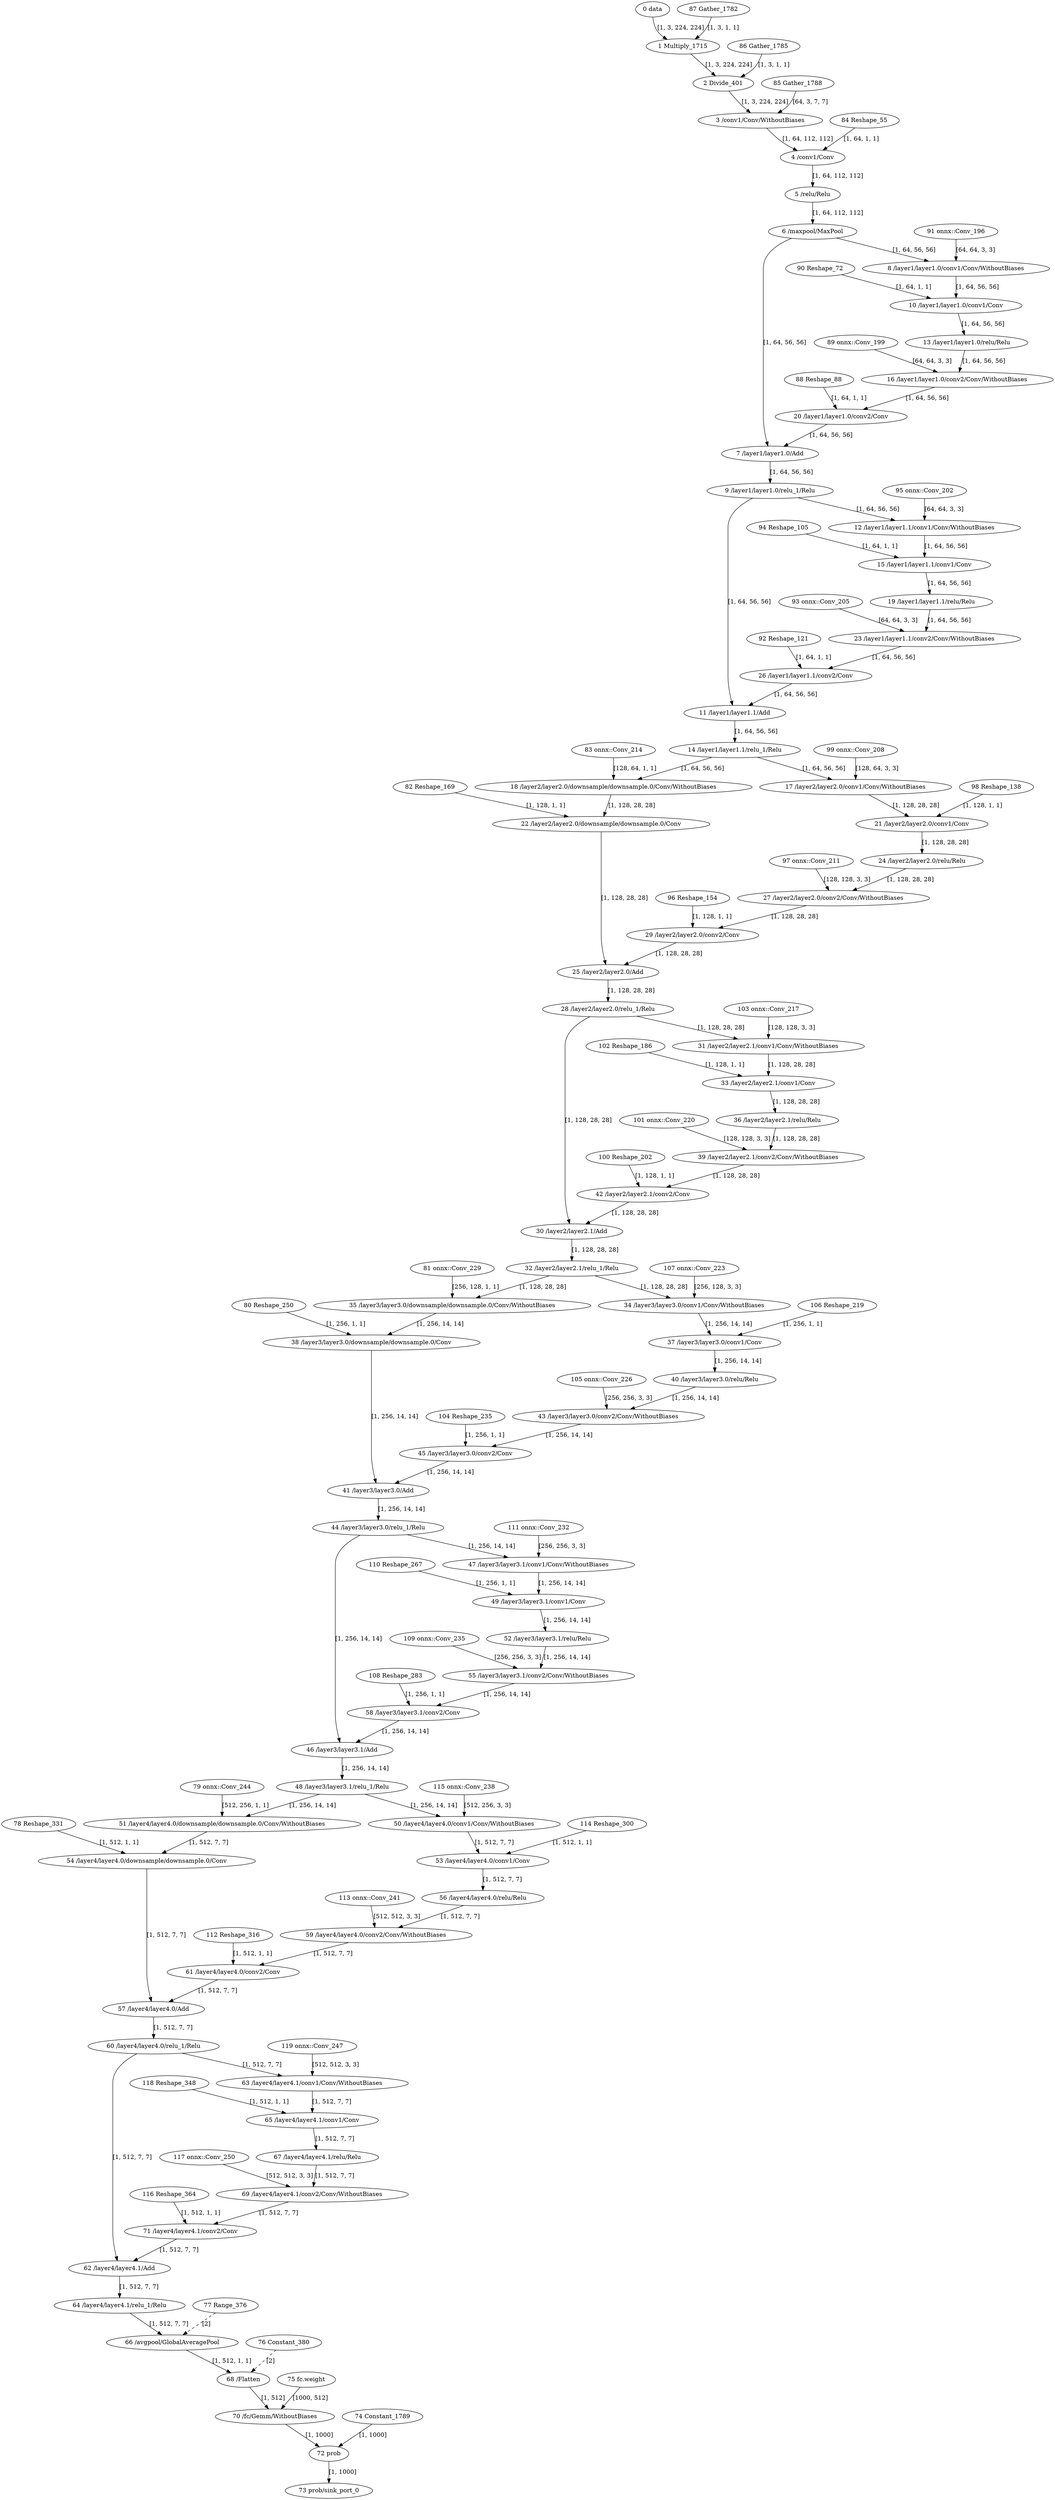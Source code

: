 strict digraph  {
"0 data" [id=0, type=Parameter];
"1 Multiply_1715" [id=1, type=Multiply];
"2 Divide_401" [id=2, type=Add];
"3 /conv1/Conv/WithoutBiases" [id=3, type=Convolution];
"4 /conv1/Conv" [id=4, type=Add];
"5 /relu/Relu" [id=5, type=Relu];
"6 /maxpool/MaxPool" [id=6, type=MaxPool];
"7 /layer1/layer1.0/Add" [id=7, type=Add];
"8 /layer1/layer1.0/conv1/Conv/WithoutBiases" [id=8, type=Convolution];
"9 /layer1/layer1.0/relu_1/Relu" [id=9, type=Relu];
"10 /layer1/layer1.0/conv1/Conv" [id=10, type=Add];
"11 /layer1/layer1.1/Add" [id=11, type=Add];
"12 /layer1/layer1.1/conv1/Conv/WithoutBiases" [id=12, type=Convolution];
"13 /layer1/layer1.0/relu/Relu" [id=13, type=Relu];
"14 /layer1/layer1.1/relu_1/Relu" [id=14, type=Relu];
"15 /layer1/layer1.1/conv1/Conv" [id=15, type=Add];
"16 /layer1/layer1.0/conv2/Conv/WithoutBiases" [id=16, type=Convolution];
"17 /layer2/layer2.0/conv1/Conv/WithoutBiases" [id=17, type=Convolution];
"18 /layer2/layer2.0/downsample/downsample.0/Conv/WithoutBiases" [id=18, type=Convolution];
"19 /layer1/layer1.1/relu/Relu" [id=19, type=Relu];
"20 /layer1/layer1.0/conv2/Conv" [id=20, type=Add];
"21 /layer2/layer2.0/conv1/Conv" [id=21, type=Add];
"22 /layer2/layer2.0/downsample/downsample.0/Conv" [id=22, type=Add];
"23 /layer1/layer1.1/conv2/Conv/WithoutBiases" [id=23, type=Convolution];
"24 /layer2/layer2.0/relu/Relu" [id=24, type=Relu];
"25 /layer2/layer2.0/Add" [id=25, type=Add];
"26 /layer1/layer1.1/conv2/Conv" [id=26, type=Add];
"27 /layer2/layer2.0/conv2/Conv/WithoutBiases" [id=27, type=Convolution];
"28 /layer2/layer2.0/relu_1/Relu" [id=28, type=Relu];
"29 /layer2/layer2.0/conv2/Conv" [id=29, type=Add];
"30 /layer2/layer2.1/Add" [id=30, type=Add];
"31 /layer2/layer2.1/conv1/Conv/WithoutBiases" [id=31, type=Convolution];
"32 /layer2/layer2.1/relu_1/Relu" [id=32, type=Relu];
"33 /layer2/layer2.1/conv1/Conv" [id=33, type=Add];
"34 /layer3/layer3.0/conv1/Conv/WithoutBiases" [id=34, type=Convolution];
"35 /layer3/layer3.0/downsample/downsample.0/Conv/WithoutBiases" [id=35, type=Convolution];
"36 /layer2/layer2.1/relu/Relu" [id=36, type=Relu];
"37 /layer3/layer3.0/conv1/Conv" [id=37, type=Add];
"38 /layer3/layer3.0/downsample/downsample.0/Conv" [id=38, type=Add];
"39 /layer2/layer2.1/conv2/Conv/WithoutBiases" [id=39, type=Convolution];
"40 /layer3/layer3.0/relu/Relu" [id=40, type=Relu];
"41 /layer3/layer3.0/Add" [id=41, type=Add];
"42 /layer2/layer2.1/conv2/Conv" [id=42, type=Add];
"43 /layer3/layer3.0/conv2/Conv/WithoutBiases" [id=43, type=Convolution];
"44 /layer3/layer3.0/relu_1/Relu" [id=44, type=Relu];
"45 /layer3/layer3.0/conv2/Conv" [id=45, type=Add];
"46 /layer3/layer3.1/Add" [id=46, type=Add];
"47 /layer3/layer3.1/conv1/Conv/WithoutBiases" [id=47, type=Convolution];
"48 /layer3/layer3.1/relu_1/Relu" [id=48, type=Relu];
"49 /layer3/layer3.1/conv1/Conv" [id=49, type=Add];
"50 /layer4/layer4.0/conv1/Conv/WithoutBiases" [id=50, type=Convolution];
"51 /layer4/layer4.0/downsample/downsample.0/Conv/WithoutBiases" [id=51, type=Convolution];
"52 /layer3/layer3.1/relu/Relu" [id=52, type=Relu];
"53 /layer4/layer4.0/conv1/Conv" [id=53, type=Add];
"54 /layer4/layer4.0/downsample/downsample.0/Conv" [id=54, type=Add];
"55 /layer3/layer3.1/conv2/Conv/WithoutBiases" [id=55, type=Convolution];
"56 /layer4/layer4.0/relu/Relu" [id=56, type=Relu];
"57 /layer4/layer4.0/Add" [id=57, type=Add];
"58 /layer3/layer3.1/conv2/Conv" [id=58, type=Add];
"59 /layer4/layer4.0/conv2/Conv/WithoutBiases" [id=59, type=Convolution];
"60 /layer4/layer4.0/relu_1/Relu" [id=60, type=Relu];
"61 /layer4/layer4.0/conv2/Conv" [id=61, type=Add];
"62 /layer4/layer4.1/Add" [id=62, type=Add];
"63 /layer4/layer4.1/conv1/Conv/WithoutBiases" [id=63, type=Convolution];
"64 /layer4/layer4.1/relu_1/Relu" [id=64, type=Relu];
"65 /layer4/layer4.1/conv1/Conv" [id=65, type=Add];
"66 /avgpool/GlobalAveragePool" [id=66, type=ReduceMean];
"67 /layer4/layer4.1/relu/Relu" [id=67, type=Relu];
"68 /Flatten" [id=68, type=Reshape];
"69 /layer4/layer4.1/conv2/Conv/WithoutBiases" [id=69, type=Convolution];
"70 /fc/Gemm/WithoutBiases" [id=70, type=MatMul];
"71 /layer4/layer4.1/conv2/Conv" [id=71, type=Add];
"72 prob" [id=72, type=Add];
"73 prob/sink_port_0" [id=73, type=Result];
"74 Constant_1789" [id=74, type=Constant];
"75 fc.weight" [id=75, type=Constant];
"76 Constant_380" [id=76, type=Constant];
"77 Range_376" [id=77, type=Constant];
"78 Reshape_331" [id=78, type=Constant];
"79 onnx^^Conv_244" [id=79, label="79 onnx::Conv_244", type=Constant];
"80 Reshape_250" [id=80, type=Constant];
"81 onnx^^Conv_229" [id=81, label="81 onnx::Conv_229", type=Constant];
"82 Reshape_169" [id=82, type=Constant];
"83 onnx^^Conv_214" [id=83, label="83 onnx::Conv_214", type=Constant];
"84 Reshape_55" [id=84, type=Constant];
"85 Gather_1788" [id=85, type=Constant];
"86 Gather_1785" [id=86, type=Constant];
"87 Gather_1782" [id=87, type=Constant];
"88 Reshape_88" [id=88, type=Constant];
"89 onnx^^Conv_199" [id=89, label="89 onnx::Conv_199", type=Constant];
"90 Reshape_72" [id=90, type=Constant];
"91 onnx^^Conv_196" [id=91, label="91 onnx::Conv_196", type=Constant];
"92 Reshape_121" [id=92, type=Constant];
"93 onnx^^Conv_205" [id=93, label="93 onnx::Conv_205", type=Constant];
"94 Reshape_105" [id=94, type=Constant];
"95 onnx^^Conv_202" [id=95, label="95 onnx::Conv_202", type=Constant];
"96 Reshape_154" [id=96, type=Constant];
"97 onnx^^Conv_211" [id=97, label="97 onnx::Conv_211", type=Constant];
"98 Reshape_138" [id=98, type=Constant];
"99 onnx^^Conv_208" [id=99, label="99 onnx::Conv_208", type=Constant];
"100 Reshape_202" [id=100, type=Constant];
"101 onnx^^Conv_220" [id=101, label="101 onnx::Conv_220", type=Constant];
"102 Reshape_186" [id=102, type=Constant];
"103 onnx^^Conv_217" [id=103, label="103 onnx::Conv_217", type=Constant];
"104 Reshape_235" [id=104, type=Constant];
"105 onnx^^Conv_226" [id=105, label="105 onnx::Conv_226", type=Constant];
"106 Reshape_219" [id=106, type=Constant];
"107 onnx^^Conv_223" [id=107, label="107 onnx::Conv_223", type=Constant];
"108 Reshape_283" [id=108, type=Constant];
"109 onnx^^Conv_235" [id=109, label="109 onnx::Conv_235", type=Constant];
"110 Reshape_267" [id=110, type=Constant];
"111 onnx^^Conv_232" [id=111, label="111 onnx::Conv_232", type=Constant];
"112 Reshape_316" [id=112, type=Constant];
"113 onnx^^Conv_241" [id=113, label="113 onnx::Conv_241", type=Constant];
"114 Reshape_300" [id=114, type=Constant];
"115 onnx^^Conv_238" [id=115, label="115 onnx::Conv_238", type=Constant];
"116 Reshape_364" [id=116, type=Constant];
"117 onnx^^Conv_250" [id=117, label="117 onnx::Conv_250", type=Constant];
"118 Reshape_348" [id=118, type=Constant];
"119 onnx^^Conv_247" [id=119, label="119 onnx::Conv_247", type=Constant];
"0 data" -> "1 Multiply_1715"  [label="[1, 3, 224, 224]", style=solid];
"1 Multiply_1715" -> "2 Divide_401"  [label="[1, 3, 224, 224]", style=solid];
"2 Divide_401" -> "3 /conv1/Conv/WithoutBiases"  [label="[1, 3, 224, 224]", style=solid];
"3 /conv1/Conv/WithoutBiases" -> "4 /conv1/Conv"  [label="[1, 64, 112, 112]", style=solid];
"4 /conv1/Conv" -> "5 /relu/Relu"  [label="[1, 64, 112, 112]", style=solid];
"5 /relu/Relu" -> "6 /maxpool/MaxPool"  [label="[1, 64, 112, 112]", style=solid];
"6 /maxpool/MaxPool" -> "7 /layer1/layer1.0/Add"  [label="[1, 64, 56, 56]", style=solid];
"6 /maxpool/MaxPool" -> "8 /layer1/layer1.0/conv1/Conv/WithoutBiases"  [label="[1, 64, 56, 56]", style=solid];
"7 /layer1/layer1.0/Add" -> "9 /layer1/layer1.0/relu_1/Relu"  [label="[1, 64, 56, 56]", style=solid];
"8 /layer1/layer1.0/conv1/Conv/WithoutBiases" -> "10 /layer1/layer1.0/conv1/Conv"  [label="[1, 64, 56, 56]", style=solid];
"9 /layer1/layer1.0/relu_1/Relu" -> "11 /layer1/layer1.1/Add"  [label="[1, 64, 56, 56]", style=solid];
"9 /layer1/layer1.0/relu_1/Relu" -> "12 /layer1/layer1.1/conv1/Conv/WithoutBiases"  [label="[1, 64, 56, 56]", style=solid];
"10 /layer1/layer1.0/conv1/Conv" -> "13 /layer1/layer1.0/relu/Relu"  [label="[1, 64, 56, 56]", style=solid];
"11 /layer1/layer1.1/Add" -> "14 /layer1/layer1.1/relu_1/Relu"  [label="[1, 64, 56, 56]", style=solid];
"12 /layer1/layer1.1/conv1/Conv/WithoutBiases" -> "15 /layer1/layer1.1/conv1/Conv"  [label="[1, 64, 56, 56]", style=solid];
"13 /layer1/layer1.0/relu/Relu" -> "16 /layer1/layer1.0/conv2/Conv/WithoutBiases"  [label="[1, 64, 56, 56]", style=solid];
"14 /layer1/layer1.1/relu_1/Relu" -> "17 /layer2/layer2.0/conv1/Conv/WithoutBiases"  [label="[1, 64, 56, 56]", style=solid];
"14 /layer1/layer1.1/relu_1/Relu" -> "18 /layer2/layer2.0/downsample/downsample.0/Conv/WithoutBiases"  [label="[1, 64, 56, 56]", style=solid];
"15 /layer1/layer1.1/conv1/Conv" -> "19 /layer1/layer1.1/relu/Relu"  [label="[1, 64, 56, 56]", style=solid];
"16 /layer1/layer1.0/conv2/Conv/WithoutBiases" -> "20 /layer1/layer1.0/conv2/Conv"  [label="[1, 64, 56, 56]", style=solid];
"17 /layer2/layer2.0/conv1/Conv/WithoutBiases" -> "21 /layer2/layer2.0/conv1/Conv"  [label="[1, 128, 28, 28]", style=solid];
"18 /layer2/layer2.0/downsample/downsample.0/Conv/WithoutBiases" -> "22 /layer2/layer2.0/downsample/downsample.0/Conv"  [label="[1, 128, 28, 28]", style=solid];
"19 /layer1/layer1.1/relu/Relu" -> "23 /layer1/layer1.1/conv2/Conv/WithoutBiases"  [label="[1, 64, 56, 56]", style=solid];
"20 /layer1/layer1.0/conv2/Conv" -> "7 /layer1/layer1.0/Add"  [label="[1, 64, 56, 56]", style=solid];
"21 /layer2/layer2.0/conv1/Conv" -> "24 /layer2/layer2.0/relu/Relu"  [label="[1, 128, 28, 28]", style=solid];
"22 /layer2/layer2.0/downsample/downsample.0/Conv" -> "25 /layer2/layer2.0/Add"  [label="[1, 128, 28, 28]", style=solid];
"23 /layer1/layer1.1/conv2/Conv/WithoutBiases" -> "26 /layer1/layer1.1/conv2/Conv"  [label="[1, 64, 56, 56]", style=solid];
"24 /layer2/layer2.0/relu/Relu" -> "27 /layer2/layer2.0/conv2/Conv/WithoutBiases"  [label="[1, 128, 28, 28]", style=solid];
"25 /layer2/layer2.0/Add" -> "28 /layer2/layer2.0/relu_1/Relu"  [label="[1, 128, 28, 28]", style=solid];
"26 /layer1/layer1.1/conv2/Conv" -> "11 /layer1/layer1.1/Add"  [label="[1, 64, 56, 56]", style=solid];
"27 /layer2/layer2.0/conv2/Conv/WithoutBiases" -> "29 /layer2/layer2.0/conv2/Conv"  [label="[1, 128, 28, 28]", style=solid];
"28 /layer2/layer2.0/relu_1/Relu" -> "30 /layer2/layer2.1/Add"  [label="[1, 128, 28, 28]", style=solid];
"28 /layer2/layer2.0/relu_1/Relu" -> "31 /layer2/layer2.1/conv1/Conv/WithoutBiases"  [label="[1, 128, 28, 28]", style=solid];
"29 /layer2/layer2.0/conv2/Conv" -> "25 /layer2/layer2.0/Add"  [label="[1, 128, 28, 28]", style=solid];
"30 /layer2/layer2.1/Add" -> "32 /layer2/layer2.1/relu_1/Relu"  [label="[1, 128, 28, 28]", style=solid];
"31 /layer2/layer2.1/conv1/Conv/WithoutBiases" -> "33 /layer2/layer2.1/conv1/Conv"  [label="[1, 128, 28, 28]", style=solid];
"32 /layer2/layer2.1/relu_1/Relu" -> "34 /layer3/layer3.0/conv1/Conv/WithoutBiases"  [label="[1, 128, 28, 28]", style=solid];
"32 /layer2/layer2.1/relu_1/Relu" -> "35 /layer3/layer3.0/downsample/downsample.0/Conv/WithoutBiases"  [label="[1, 128, 28, 28]", style=solid];
"33 /layer2/layer2.1/conv1/Conv" -> "36 /layer2/layer2.1/relu/Relu"  [label="[1, 128, 28, 28]", style=solid];
"34 /layer3/layer3.0/conv1/Conv/WithoutBiases" -> "37 /layer3/layer3.0/conv1/Conv"  [label="[1, 256, 14, 14]", style=solid];
"35 /layer3/layer3.0/downsample/downsample.0/Conv/WithoutBiases" -> "38 /layer3/layer3.0/downsample/downsample.0/Conv"  [label="[1, 256, 14, 14]", style=solid];
"36 /layer2/layer2.1/relu/Relu" -> "39 /layer2/layer2.1/conv2/Conv/WithoutBiases"  [label="[1, 128, 28, 28]", style=solid];
"37 /layer3/layer3.0/conv1/Conv" -> "40 /layer3/layer3.0/relu/Relu"  [label="[1, 256, 14, 14]", style=solid];
"38 /layer3/layer3.0/downsample/downsample.0/Conv" -> "41 /layer3/layer3.0/Add"  [label="[1, 256, 14, 14]", style=solid];
"39 /layer2/layer2.1/conv2/Conv/WithoutBiases" -> "42 /layer2/layer2.1/conv2/Conv"  [label="[1, 128, 28, 28]", style=solid];
"40 /layer3/layer3.0/relu/Relu" -> "43 /layer3/layer3.0/conv2/Conv/WithoutBiases"  [label="[1, 256, 14, 14]", style=solid];
"41 /layer3/layer3.0/Add" -> "44 /layer3/layer3.0/relu_1/Relu"  [label="[1, 256, 14, 14]", style=solid];
"42 /layer2/layer2.1/conv2/Conv" -> "30 /layer2/layer2.1/Add"  [label="[1, 128, 28, 28]", style=solid];
"43 /layer3/layer3.0/conv2/Conv/WithoutBiases" -> "45 /layer3/layer3.0/conv2/Conv"  [label="[1, 256, 14, 14]", style=solid];
"44 /layer3/layer3.0/relu_1/Relu" -> "46 /layer3/layer3.1/Add"  [label="[1, 256, 14, 14]", style=solid];
"44 /layer3/layer3.0/relu_1/Relu" -> "47 /layer3/layer3.1/conv1/Conv/WithoutBiases"  [label="[1, 256, 14, 14]", style=solid];
"45 /layer3/layer3.0/conv2/Conv" -> "41 /layer3/layer3.0/Add"  [label="[1, 256, 14, 14]", style=solid];
"46 /layer3/layer3.1/Add" -> "48 /layer3/layer3.1/relu_1/Relu"  [label="[1, 256, 14, 14]", style=solid];
"47 /layer3/layer3.1/conv1/Conv/WithoutBiases" -> "49 /layer3/layer3.1/conv1/Conv"  [label="[1, 256, 14, 14]", style=solid];
"48 /layer3/layer3.1/relu_1/Relu" -> "50 /layer4/layer4.0/conv1/Conv/WithoutBiases"  [label="[1, 256, 14, 14]", style=solid];
"48 /layer3/layer3.1/relu_1/Relu" -> "51 /layer4/layer4.0/downsample/downsample.0/Conv/WithoutBiases"  [label="[1, 256, 14, 14]", style=solid];
"49 /layer3/layer3.1/conv1/Conv" -> "52 /layer3/layer3.1/relu/Relu"  [label="[1, 256, 14, 14]", style=solid];
"50 /layer4/layer4.0/conv1/Conv/WithoutBiases" -> "53 /layer4/layer4.0/conv1/Conv"  [label="[1, 512, 7, 7]", style=solid];
"51 /layer4/layer4.0/downsample/downsample.0/Conv/WithoutBiases" -> "54 /layer4/layer4.0/downsample/downsample.0/Conv"  [label="[1, 512, 7, 7]", style=solid];
"52 /layer3/layer3.1/relu/Relu" -> "55 /layer3/layer3.1/conv2/Conv/WithoutBiases"  [label="[1, 256, 14, 14]", style=solid];
"53 /layer4/layer4.0/conv1/Conv" -> "56 /layer4/layer4.0/relu/Relu"  [label="[1, 512, 7, 7]", style=solid];
"54 /layer4/layer4.0/downsample/downsample.0/Conv" -> "57 /layer4/layer4.0/Add"  [label="[1, 512, 7, 7]", style=solid];
"55 /layer3/layer3.1/conv2/Conv/WithoutBiases" -> "58 /layer3/layer3.1/conv2/Conv"  [label="[1, 256, 14, 14]", style=solid];
"56 /layer4/layer4.0/relu/Relu" -> "59 /layer4/layer4.0/conv2/Conv/WithoutBiases"  [label="[1, 512, 7, 7]", style=solid];
"57 /layer4/layer4.0/Add" -> "60 /layer4/layer4.0/relu_1/Relu"  [label="[1, 512, 7, 7]", style=solid];
"58 /layer3/layer3.1/conv2/Conv" -> "46 /layer3/layer3.1/Add"  [label="[1, 256, 14, 14]", style=solid];
"59 /layer4/layer4.0/conv2/Conv/WithoutBiases" -> "61 /layer4/layer4.0/conv2/Conv"  [label="[1, 512, 7, 7]", style=solid];
"60 /layer4/layer4.0/relu_1/Relu" -> "62 /layer4/layer4.1/Add"  [label="[1, 512, 7, 7]", style=solid];
"60 /layer4/layer4.0/relu_1/Relu" -> "63 /layer4/layer4.1/conv1/Conv/WithoutBiases"  [label="[1, 512, 7, 7]", style=solid];
"61 /layer4/layer4.0/conv2/Conv" -> "57 /layer4/layer4.0/Add"  [label="[1, 512, 7, 7]", style=solid];
"62 /layer4/layer4.1/Add" -> "64 /layer4/layer4.1/relu_1/Relu"  [label="[1, 512, 7, 7]", style=solid];
"63 /layer4/layer4.1/conv1/Conv/WithoutBiases" -> "65 /layer4/layer4.1/conv1/Conv"  [label="[1, 512, 7, 7]", style=solid];
"64 /layer4/layer4.1/relu_1/Relu" -> "66 /avgpool/GlobalAveragePool"  [label="[1, 512, 7, 7]", style=solid];
"65 /layer4/layer4.1/conv1/Conv" -> "67 /layer4/layer4.1/relu/Relu"  [label="[1, 512, 7, 7]", style=solid];
"66 /avgpool/GlobalAveragePool" -> "68 /Flatten"  [label="[1, 512, 1, 1]", style=solid];
"67 /layer4/layer4.1/relu/Relu" -> "69 /layer4/layer4.1/conv2/Conv/WithoutBiases"  [label="[1, 512, 7, 7]", style=solid];
"68 /Flatten" -> "70 /fc/Gemm/WithoutBiases"  [label="[1, 512]", style=solid];
"69 /layer4/layer4.1/conv2/Conv/WithoutBiases" -> "71 /layer4/layer4.1/conv2/Conv"  [label="[1, 512, 7, 7]", style=solid];
"70 /fc/Gemm/WithoutBiases" -> "72 prob"  [label="[1, 1000]", style=solid];
"71 /layer4/layer4.1/conv2/Conv" -> "62 /layer4/layer4.1/Add"  [label="[1, 512, 7, 7]", style=solid];
"72 prob" -> "73 prob/sink_port_0"  [label="[1, 1000]", style=solid];
"74 Constant_1789" -> "72 prob"  [label="[1, 1000]", style=solid];
"75 fc.weight" -> "70 /fc/Gemm/WithoutBiases"  [label="[1000, 512]", style=solid];
"76 Constant_380" -> "68 /Flatten"  [label="[2]", style=dashed];
"77 Range_376" -> "66 /avgpool/GlobalAveragePool"  [label="[2]", style=dashed];
"78 Reshape_331" -> "54 /layer4/layer4.0/downsample/downsample.0/Conv"  [label="[1, 512, 1, 1]", style=solid];
"79 onnx^^Conv_244" -> "51 /layer4/layer4.0/downsample/downsample.0/Conv/WithoutBiases"  [label="[512, 256, 1, 1]", style=solid];
"80 Reshape_250" -> "38 /layer3/layer3.0/downsample/downsample.0/Conv"  [label="[1, 256, 1, 1]", style=solid];
"81 onnx^^Conv_229" -> "35 /layer3/layer3.0/downsample/downsample.0/Conv/WithoutBiases"  [label="[256, 128, 1, 1]", style=solid];
"82 Reshape_169" -> "22 /layer2/layer2.0/downsample/downsample.0/Conv"  [label="[1, 128, 1, 1]", style=solid];
"83 onnx^^Conv_214" -> "18 /layer2/layer2.0/downsample/downsample.0/Conv/WithoutBiases"  [label="[128, 64, 1, 1]", style=solid];
"84 Reshape_55" -> "4 /conv1/Conv"  [label="[1, 64, 1, 1]", style=solid];
"85 Gather_1788" -> "3 /conv1/Conv/WithoutBiases"  [label="[64, 3, 7, 7]", style=solid];
"86 Gather_1785" -> "2 Divide_401"  [label="[1, 3, 1, 1]", style=solid];
"87 Gather_1782" -> "1 Multiply_1715"  [label="[1, 3, 1, 1]", style=solid];
"88 Reshape_88" -> "20 /layer1/layer1.0/conv2/Conv"  [label="[1, 64, 1, 1]", style=solid];
"89 onnx^^Conv_199" -> "16 /layer1/layer1.0/conv2/Conv/WithoutBiases"  [label="[64, 64, 3, 3]", style=solid];
"90 Reshape_72" -> "10 /layer1/layer1.0/conv1/Conv"  [label="[1, 64, 1, 1]", style=solid];
"91 onnx^^Conv_196" -> "8 /layer1/layer1.0/conv1/Conv/WithoutBiases"  [label="[64, 64, 3, 3]", style=solid];
"92 Reshape_121" -> "26 /layer1/layer1.1/conv2/Conv"  [label="[1, 64, 1, 1]", style=solid];
"93 onnx^^Conv_205" -> "23 /layer1/layer1.1/conv2/Conv/WithoutBiases"  [label="[64, 64, 3, 3]", style=solid];
"94 Reshape_105" -> "15 /layer1/layer1.1/conv1/Conv"  [label="[1, 64, 1, 1]", style=solid];
"95 onnx^^Conv_202" -> "12 /layer1/layer1.1/conv1/Conv/WithoutBiases"  [label="[64, 64, 3, 3]", style=solid];
"96 Reshape_154" -> "29 /layer2/layer2.0/conv2/Conv"  [label="[1, 128, 1, 1]", style=solid];
"97 onnx^^Conv_211" -> "27 /layer2/layer2.0/conv2/Conv/WithoutBiases"  [label="[128, 128, 3, 3]", style=solid];
"98 Reshape_138" -> "21 /layer2/layer2.0/conv1/Conv"  [label="[1, 128, 1, 1]", style=solid];
"99 onnx^^Conv_208" -> "17 /layer2/layer2.0/conv1/Conv/WithoutBiases"  [label="[128, 64, 3, 3]", style=solid];
"100 Reshape_202" -> "42 /layer2/layer2.1/conv2/Conv"  [label="[1, 128, 1, 1]", style=solid];
"101 onnx^^Conv_220" -> "39 /layer2/layer2.1/conv2/Conv/WithoutBiases"  [label="[128, 128, 3, 3]", style=solid];
"102 Reshape_186" -> "33 /layer2/layer2.1/conv1/Conv"  [label="[1, 128, 1, 1]", style=solid];
"103 onnx^^Conv_217" -> "31 /layer2/layer2.1/conv1/Conv/WithoutBiases"  [label="[128, 128, 3, 3]", style=solid];
"104 Reshape_235" -> "45 /layer3/layer3.0/conv2/Conv"  [label="[1, 256, 1, 1]", style=solid];
"105 onnx^^Conv_226" -> "43 /layer3/layer3.0/conv2/Conv/WithoutBiases"  [label="[256, 256, 3, 3]", style=solid];
"106 Reshape_219" -> "37 /layer3/layer3.0/conv1/Conv"  [label="[1, 256, 1, 1]", style=solid];
"107 onnx^^Conv_223" -> "34 /layer3/layer3.0/conv1/Conv/WithoutBiases"  [label="[256, 128, 3, 3]", style=solid];
"108 Reshape_283" -> "58 /layer3/layer3.1/conv2/Conv"  [label="[1, 256, 1, 1]", style=solid];
"109 onnx^^Conv_235" -> "55 /layer3/layer3.1/conv2/Conv/WithoutBiases"  [label="[256, 256, 3, 3]", style=solid];
"110 Reshape_267" -> "49 /layer3/layer3.1/conv1/Conv"  [label="[1, 256, 1, 1]", style=solid];
"111 onnx^^Conv_232" -> "47 /layer3/layer3.1/conv1/Conv/WithoutBiases"  [label="[256, 256, 3, 3]", style=solid];
"112 Reshape_316" -> "61 /layer4/layer4.0/conv2/Conv"  [label="[1, 512, 1, 1]", style=solid];
"113 onnx^^Conv_241" -> "59 /layer4/layer4.0/conv2/Conv/WithoutBiases"  [label="[512, 512, 3, 3]", style=solid];
"114 Reshape_300" -> "53 /layer4/layer4.0/conv1/Conv"  [label="[1, 512, 1, 1]", style=solid];
"115 onnx^^Conv_238" -> "50 /layer4/layer4.0/conv1/Conv/WithoutBiases"  [label="[512, 256, 3, 3]", style=solid];
"116 Reshape_364" -> "71 /layer4/layer4.1/conv2/Conv"  [label="[1, 512, 1, 1]", style=solid];
"117 onnx^^Conv_250" -> "69 /layer4/layer4.1/conv2/Conv/WithoutBiases"  [label="[512, 512, 3, 3]", style=solid];
"118 Reshape_348" -> "65 /layer4/layer4.1/conv1/Conv"  [label="[1, 512, 1, 1]", style=solid];
"119 onnx^^Conv_247" -> "63 /layer4/layer4.1/conv1/Conv/WithoutBiases"  [label="[512, 512, 3, 3]", style=solid];
}
